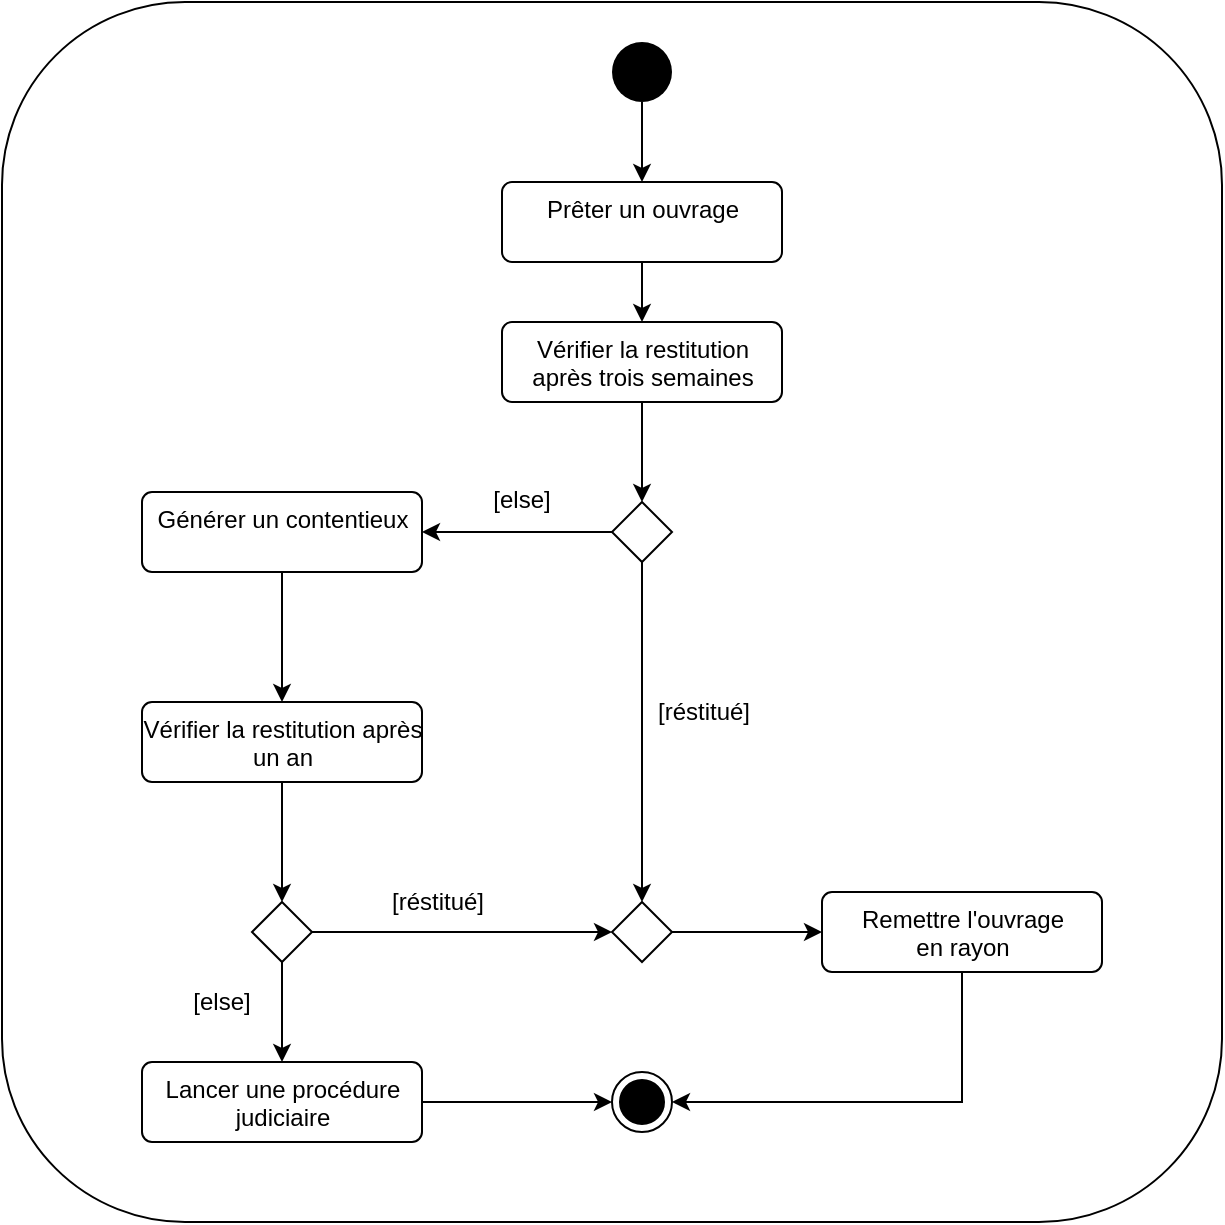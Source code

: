 <mxfile version="15.5.7" type="github">
  <diagram id="rAxA4YuYQ1c7C4B2KDvb" name="Page-1">
    <mxGraphModel dx="893" dy="664" grid="1" gridSize="10" guides="1" tooltips="1" connect="1" arrows="1" fold="1" page="1" pageScale="1" pageWidth="827" pageHeight="1169" math="0" shadow="0">
      <root>
        <mxCell id="0" />
        <mxCell id="1" parent="0" />
        <mxCell id="BWwOdKCGmXxD-8EXiOwv-4" value="" style="rounded=1;whiteSpace=wrap;html=1;" vertex="1" parent="1">
          <mxGeometry x="90" y="170" width="610" height="610" as="geometry" />
        </mxCell>
        <mxCell id="BWwOdKCGmXxD-8EXiOwv-44" value="" style="edgeStyle=orthogonalEdgeStyle;rounded=0;orthogonalLoop=1;jettySize=auto;html=1;" edge="1" parent="1" source="BWwOdKCGmXxD-8EXiOwv-3" target="BWwOdKCGmXxD-8EXiOwv-41">
          <mxGeometry relative="1" as="geometry" />
        </mxCell>
        <mxCell id="BWwOdKCGmXxD-8EXiOwv-3" value="" style="ellipse;fillColor=#000000;strokeColor=none;" vertex="1" parent="1">
          <mxGeometry x="395" y="190" width="30" height="30" as="geometry" />
        </mxCell>
        <mxCell id="BWwOdKCGmXxD-8EXiOwv-12" value="" style="edgeStyle=orthogonalEdgeStyle;rounded=0;orthogonalLoop=1;jettySize=auto;html=1;" edge="1" parent="1" source="BWwOdKCGmXxD-8EXiOwv-9" target="BWwOdKCGmXxD-8EXiOwv-11">
          <mxGeometry relative="1" as="geometry" />
        </mxCell>
        <mxCell id="BWwOdKCGmXxD-8EXiOwv-9" value="Vérifier la restitution&lt;br&gt;après trois semaines" style="html=1;align=center;verticalAlign=top;rounded=1;absoluteArcSize=1;arcSize=10;dashed=0;" vertex="1" parent="1">
          <mxGeometry x="340" y="330" width="140" height="40" as="geometry" />
        </mxCell>
        <mxCell id="BWwOdKCGmXxD-8EXiOwv-14" value="" style="edgeStyle=orthogonalEdgeStyle;rounded=0;orthogonalLoop=1;jettySize=auto;html=1;" edge="1" parent="1" source="BWwOdKCGmXxD-8EXiOwv-11" target="BWwOdKCGmXxD-8EXiOwv-13">
          <mxGeometry relative="1" as="geometry" />
        </mxCell>
        <mxCell id="BWwOdKCGmXxD-8EXiOwv-24" value="" style="edgeStyle=orthogonalEdgeStyle;rounded=0;orthogonalLoop=1;jettySize=auto;html=1;entryX=0.5;entryY=0;entryDx=0;entryDy=0;" edge="1" parent="1" source="BWwOdKCGmXxD-8EXiOwv-11" target="BWwOdKCGmXxD-8EXiOwv-26">
          <mxGeometry relative="1" as="geometry">
            <mxPoint x="410" y="580" as="targetPoint" />
          </mxGeometry>
        </mxCell>
        <mxCell id="BWwOdKCGmXxD-8EXiOwv-11" value="" style="rhombus;" vertex="1" parent="1">
          <mxGeometry x="395" y="420" width="30" height="30" as="geometry" />
        </mxCell>
        <mxCell id="BWwOdKCGmXxD-8EXiOwv-16" value="" style="edgeStyle=orthogonalEdgeStyle;rounded=0;orthogonalLoop=1;jettySize=auto;html=1;" edge="1" parent="1" source="BWwOdKCGmXxD-8EXiOwv-13" target="BWwOdKCGmXxD-8EXiOwv-15">
          <mxGeometry relative="1" as="geometry" />
        </mxCell>
        <mxCell id="BWwOdKCGmXxD-8EXiOwv-13" value="Générer un contentieux" style="html=1;align=center;verticalAlign=top;rounded=1;absoluteArcSize=1;arcSize=10;dashed=0;" vertex="1" parent="1">
          <mxGeometry x="160" y="415" width="140" height="40" as="geometry" />
        </mxCell>
        <mxCell id="BWwOdKCGmXxD-8EXiOwv-18" value="" style="edgeStyle=orthogonalEdgeStyle;rounded=0;orthogonalLoop=1;jettySize=auto;html=1;" edge="1" parent="1" source="BWwOdKCGmXxD-8EXiOwv-15" target="BWwOdKCGmXxD-8EXiOwv-17">
          <mxGeometry relative="1" as="geometry" />
        </mxCell>
        <mxCell id="BWwOdKCGmXxD-8EXiOwv-15" value="Vérifier la restitution après&lt;br&gt;un an" style="html=1;align=center;verticalAlign=top;rounded=1;absoluteArcSize=1;arcSize=10;dashed=0;" vertex="1" parent="1">
          <mxGeometry x="160" y="520" width="140" height="40" as="geometry" />
        </mxCell>
        <mxCell id="BWwOdKCGmXxD-8EXiOwv-20" value="" style="edgeStyle=orthogonalEdgeStyle;rounded=0;orthogonalLoop=1;jettySize=auto;html=1;" edge="1" parent="1" source="BWwOdKCGmXxD-8EXiOwv-17" target="BWwOdKCGmXxD-8EXiOwv-19">
          <mxGeometry relative="1" as="geometry" />
        </mxCell>
        <mxCell id="BWwOdKCGmXxD-8EXiOwv-28" style="edgeStyle=orthogonalEdgeStyle;rounded=0;orthogonalLoop=1;jettySize=auto;html=1;entryX=0;entryY=0.5;entryDx=0;entryDy=0;" edge="1" parent="1" source="BWwOdKCGmXxD-8EXiOwv-17" target="BWwOdKCGmXxD-8EXiOwv-26">
          <mxGeometry relative="1" as="geometry" />
        </mxCell>
        <mxCell id="BWwOdKCGmXxD-8EXiOwv-17" value="" style="rhombus;" vertex="1" parent="1">
          <mxGeometry x="215" y="620" width="30" height="30" as="geometry" />
        </mxCell>
        <mxCell id="BWwOdKCGmXxD-8EXiOwv-22" value="" style="edgeStyle=orthogonalEdgeStyle;rounded=0;orthogonalLoop=1;jettySize=auto;html=1;" edge="1" parent="1" source="BWwOdKCGmXxD-8EXiOwv-19" target="BWwOdKCGmXxD-8EXiOwv-21">
          <mxGeometry relative="1" as="geometry" />
        </mxCell>
        <mxCell id="BWwOdKCGmXxD-8EXiOwv-19" value="Lancer une procédure&lt;br&gt;judiciaire" style="html=1;align=center;verticalAlign=top;rounded=1;absoluteArcSize=1;arcSize=10;dashed=0;" vertex="1" parent="1">
          <mxGeometry x="160" y="700" width="140" height="40" as="geometry" />
        </mxCell>
        <mxCell id="BWwOdKCGmXxD-8EXiOwv-21" value="" style="ellipse;html=1;shape=endState;fillColor=#000000;strokeColor=#000000;" vertex="1" parent="1">
          <mxGeometry x="395" y="705" width="30" height="30" as="geometry" />
        </mxCell>
        <mxCell id="BWwOdKCGmXxD-8EXiOwv-31" value="" style="edgeStyle=orthogonalEdgeStyle;rounded=0;orthogonalLoop=1;jettySize=auto;html=1;" edge="1" parent="1" source="BWwOdKCGmXxD-8EXiOwv-26" target="BWwOdKCGmXxD-8EXiOwv-30">
          <mxGeometry relative="1" as="geometry" />
        </mxCell>
        <mxCell id="BWwOdKCGmXxD-8EXiOwv-26" value="" style="rhombus;" vertex="1" parent="1">
          <mxGeometry x="395" y="620" width="30" height="30" as="geometry" />
        </mxCell>
        <mxCell id="BWwOdKCGmXxD-8EXiOwv-33" style="edgeStyle=orthogonalEdgeStyle;rounded=0;orthogonalLoop=1;jettySize=auto;html=1;entryX=1;entryY=0.5;entryDx=0;entryDy=0;" edge="1" parent="1" source="BWwOdKCGmXxD-8EXiOwv-30" target="BWwOdKCGmXxD-8EXiOwv-21">
          <mxGeometry relative="1" as="geometry">
            <Array as="points">
              <mxPoint x="570" y="720" />
            </Array>
          </mxGeometry>
        </mxCell>
        <mxCell id="BWwOdKCGmXxD-8EXiOwv-30" value="Remettre l&#39;ouvrage&lt;br&gt;en rayon" style="html=1;align=center;verticalAlign=top;rounded=1;absoluteArcSize=1;arcSize=10;dashed=0;" vertex="1" parent="1">
          <mxGeometry x="500" y="615" width="140" height="40" as="geometry" />
        </mxCell>
        <mxCell id="BWwOdKCGmXxD-8EXiOwv-34" value="[réstitué]" style="text;html=1;strokeColor=none;fillColor=none;align=center;verticalAlign=middle;whiteSpace=wrap;rounded=0;" vertex="1" parent="1">
          <mxGeometry x="411" y="510" width="60" height="30" as="geometry" />
        </mxCell>
        <mxCell id="BWwOdKCGmXxD-8EXiOwv-35" value="[else]" style="text;html=1;strokeColor=none;fillColor=none;align=center;verticalAlign=middle;whiteSpace=wrap;rounded=0;" vertex="1" parent="1">
          <mxGeometry x="320" y="404" width="60" height="30" as="geometry" />
        </mxCell>
        <mxCell id="BWwOdKCGmXxD-8EXiOwv-37" value="[réstitué]" style="text;html=1;strokeColor=none;fillColor=none;align=center;verticalAlign=middle;whiteSpace=wrap;rounded=0;" vertex="1" parent="1">
          <mxGeometry x="278" y="605" width="60" height="30" as="geometry" />
        </mxCell>
        <mxCell id="BWwOdKCGmXxD-8EXiOwv-38" value="[else]" style="text;html=1;strokeColor=none;fillColor=none;align=center;verticalAlign=middle;whiteSpace=wrap;rounded=0;" vertex="1" parent="1">
          <mxGeometry x="170" y="655" width="60" height="30" as="geometry" />
        </mxCell>
        <mxCell id="BWwOdKCGmXxD-8EXiOwv-43" value="" style="edgeStyle=orthogonalEdgeStyle;rounded=0;orthogonalLoop=1;jettySize=auto;html=1;entryX=0.5;entryY=0;entryDx=0;entryDy=0;" edge="1" parent="1" source="BWwOdKCGmXxD-8EXiOwv-41" target="BWwOdKCGmXxD-8EXiOwv-9">
          <mxGeometry relative="1" as="geometry">
            <mxPoint x="410.0" y="250" as="targetPoint" />
          </mxGeometry>
        </mxCell>
        <mxCell id="BWwOdKCGmXxD-8EXiOwv-41" value="Prêter un ouvrage" style="html=1;align=center;verticalAlign=top;rounded=1;absoluteArcSize=1;arcSize=10;dashed=0;" vertex="1" parent="1">
          <mxGeometry x="340" y="260" width="140" height="40" as="geometry" />
        </mxCell>
      </root>
    </mxGraphModel>
  </diagram>
</mxfile>
